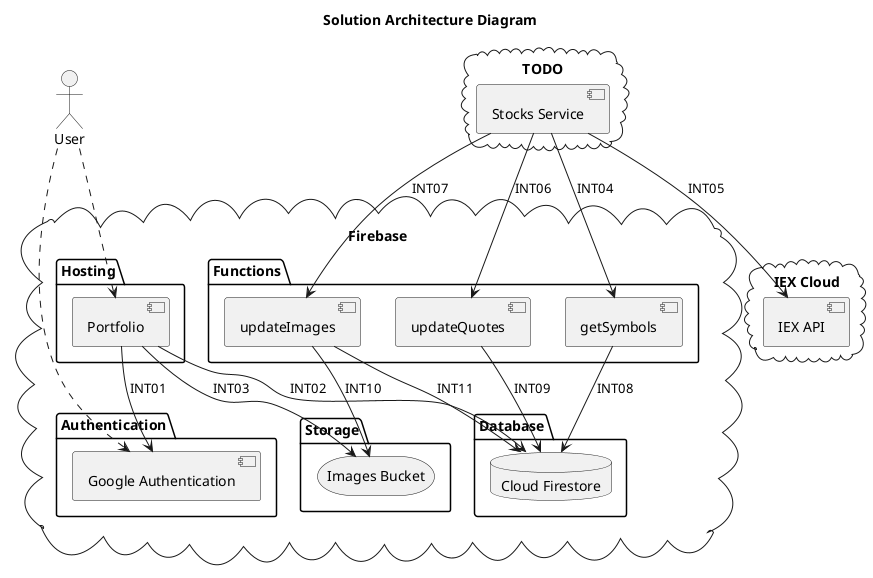 @startuml

title Solution Architecture Diagram

actor User

cloud Firebase {
    package Authentication {
        component "Google Authentication" as GoogleAuth
    }

    package Database {
        database "Cloud Firestore" as CloudFirestore
    }

    package Functions {
        component getSymbols
        component updateImages
        component updateQuotes
    }

    package Hosting {
        component Portfolio
    }

    package Storage {
        storage "Images Bucket" as ImagesBucket
    }
}

cloud "TODO" {
    component "Stocks Service" as StocksService
}

cloud "IEX Cloud" {
    component "IEX API" as IexApi
}

User ..> Portfolio
User ..> GoogleAuth

Portfolio --> GoogleAuth : INT01
Portfolio --> CloudFirestore : INT02
Portfolio --> ImagesBucket : INT03

StocksService --> getSymbols : INT04
StocksService --> IexApi : INT05
StocksService --> updateQuotes : INT06
StocksService --> updateImages : INT07

getSymbols --> CloudFirestore : INT08

updateQuotes --> CloudFirestore : INT09

updateImages --> ImagesBucket : INT10
updateImages --> CloudFirestore : INT11

@enduml
